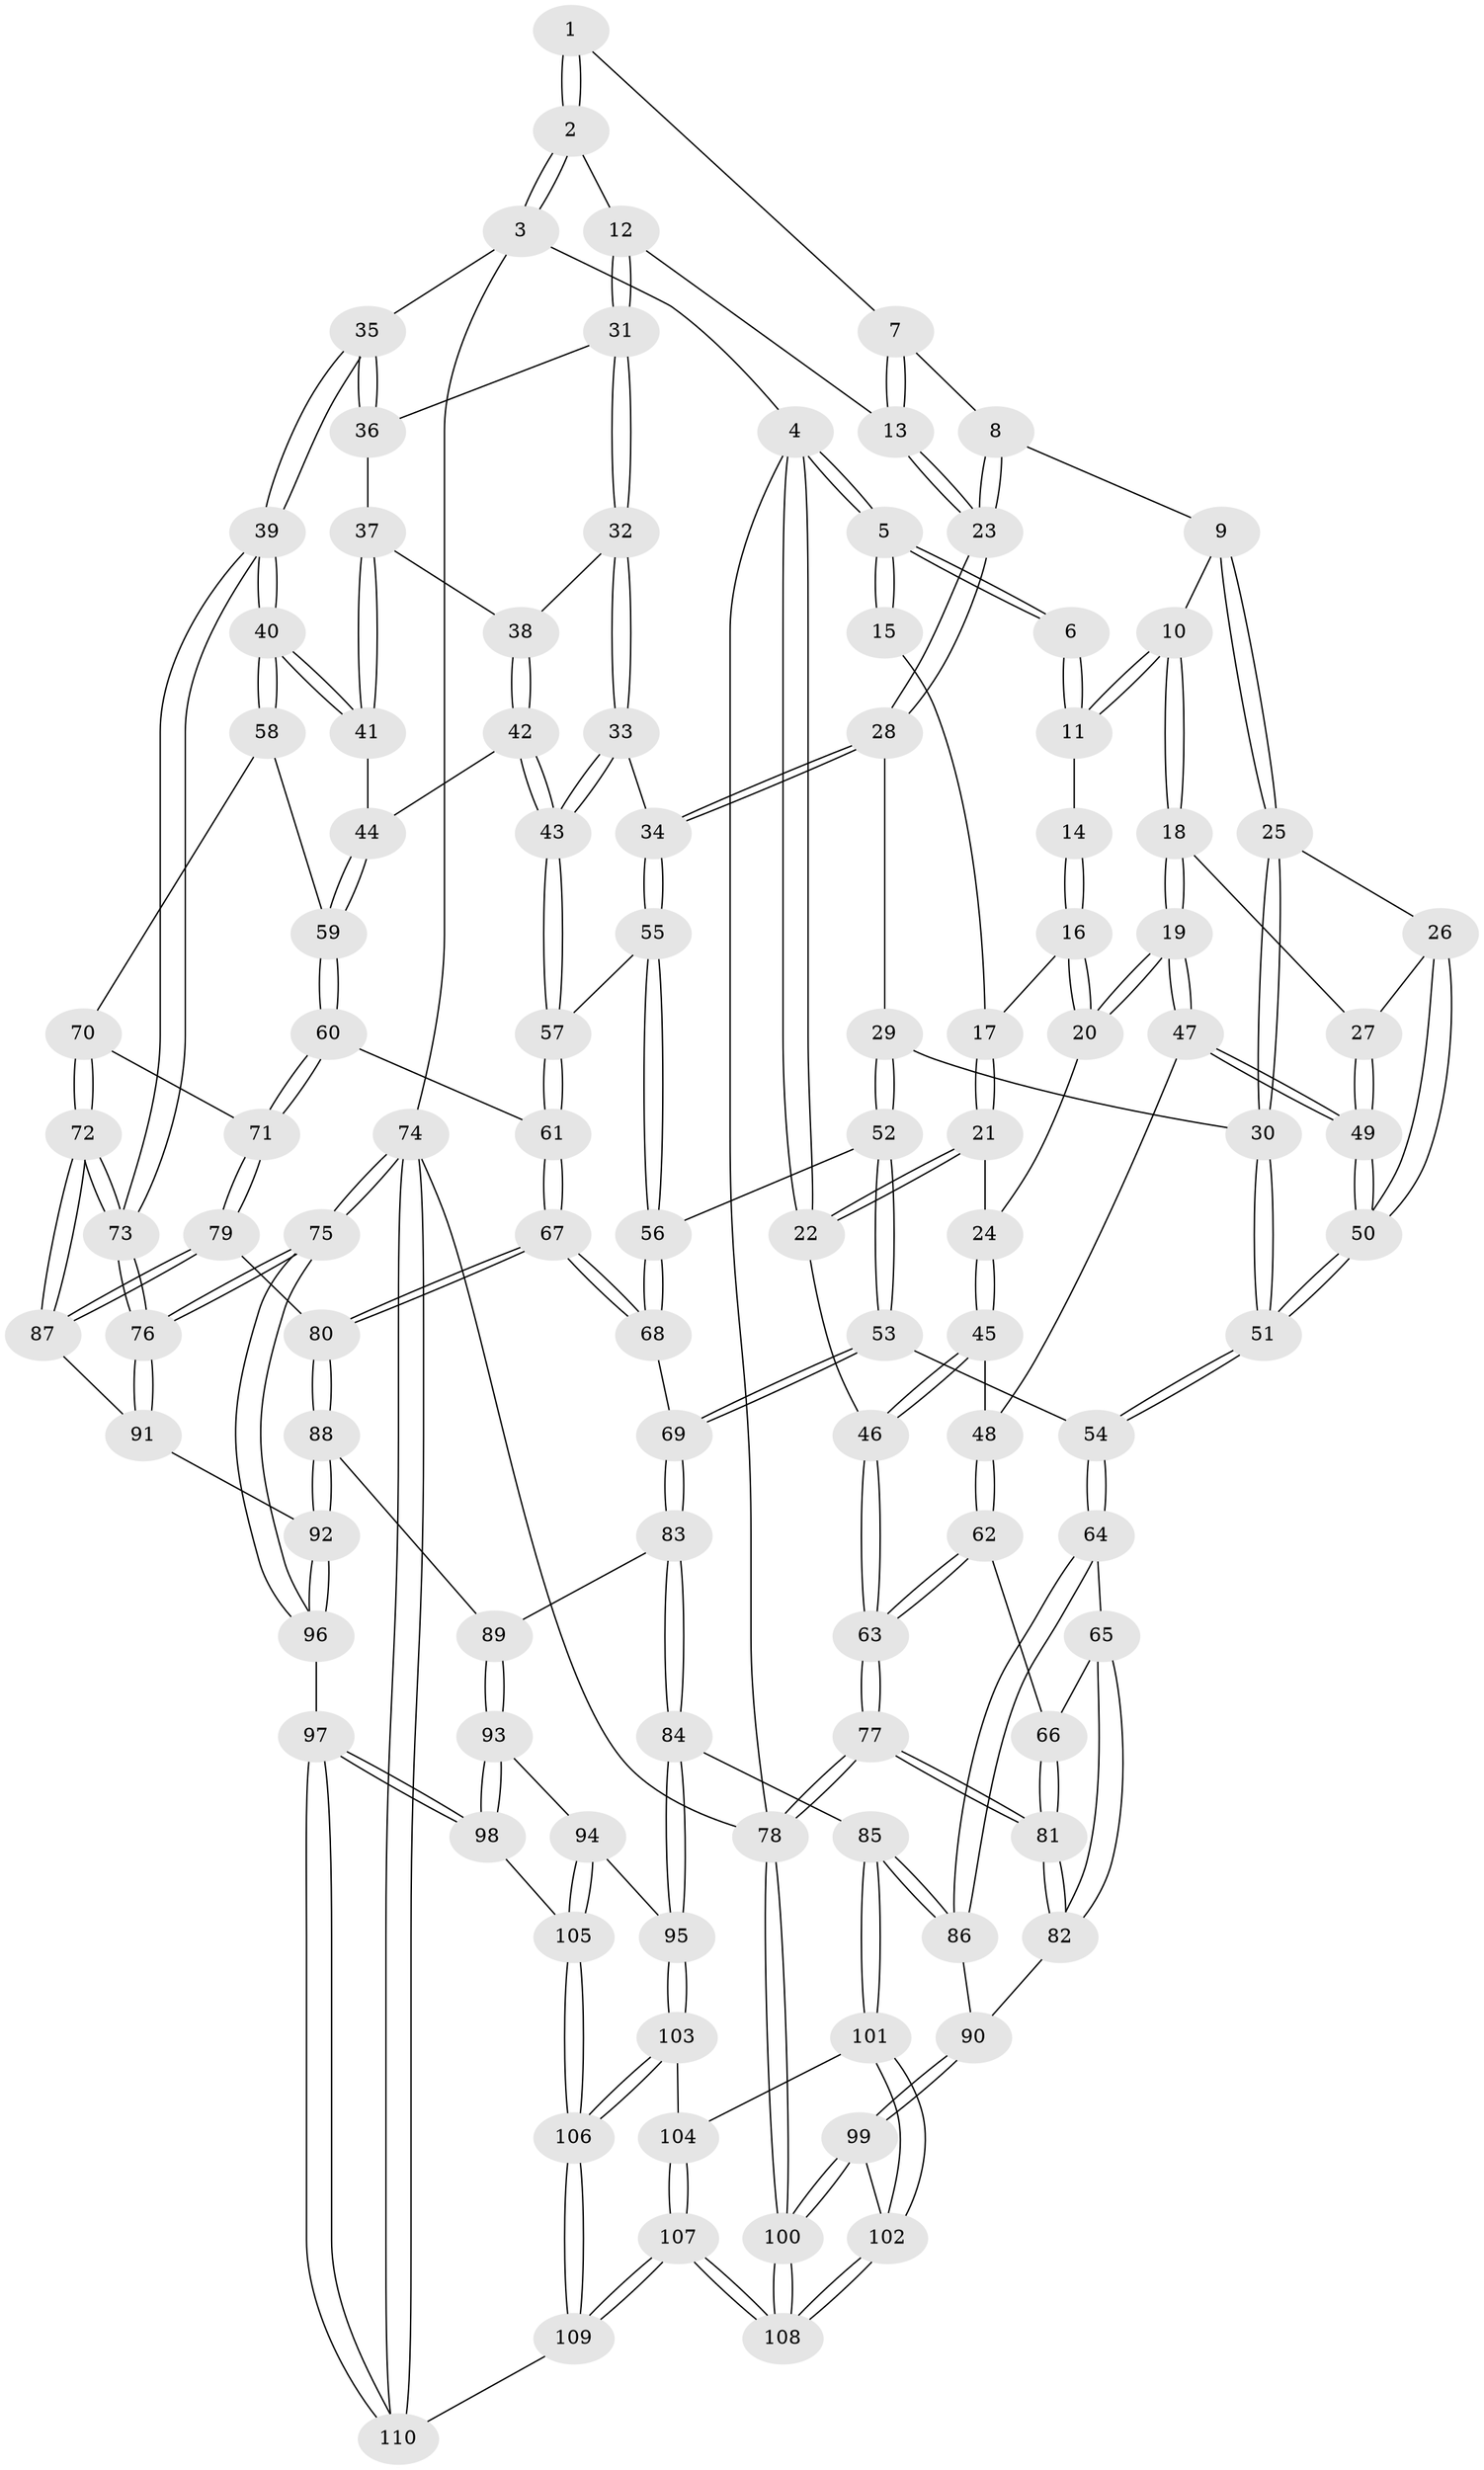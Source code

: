 // coarse degree distribution, {4: 0.32727272727272727, 3: 0.5818181818181818, 2: 0.07272727272727272, 6: 0.01818181818181818}
// Generated by graph-tools (version 1.1) at 2025/54/03/04/25 22:54:23]
// undirected, 110 vertices, 272 edges
graph export_dot {
  node [color=gray90,style=filled];
  1 [pos="+0.6034822144246645+0"];
  2 [pos="+0.8431585376665446+0"];
  3 [pos="+1+0"];
  4 [pos="+0+0"];
  5 [pos="+0+0"];
  6 [pos="+0.32842836309757534+0"];
  7 [pos="+0.5411807053222817+0.05448341336376701"];
  8 [pos="+0.44558649252610294+0.09674779252233372"];
  9 [pos="+0.36004379047484913+0.06284180848167965"];
  10 [pos="+0.32363211160284855+0.006038669749359834"];
  11 [pos="+0.3139434004966333+0"];
  12 [pos="+0.7591688778372242+0.035235216392723916"];
  13 [pos="+0.5782127906597737+0.11710342014496869"];
  14 [pos="+0.15391277488360816+0.07716460355140924"];
  15 [pos="+0.059556548293765464+0.02444331360018662"];
  16 [pos="+0.14717597583725772+0.11101969176419961"];
  17 [pos="+0.0676768154605493+0.1282202741687613"];
  18 [pos="+0.19379878199229628+0.231844348702288"];
  19 [pos="+0.1911607639357669+0.2322480077651106"];
  20 [pos="+0.17463960623634742+0.2235978336377141"];
  21 [pos="+0.025683681043362157+0.17731623967171178"];
  22 [pos="+0+0.18663683912786627"];
  23 [pos="+0.5476663230918427+0.24531857920131464"];
  24 [pos="+0.12818115738577582+0.2267717836083353"];
  25 [pos="+0.354854906910837+0.23838754008396645"];
  26 [pos="+0.30319537301163285+0.2548739715418863"];
  27 [pos="+0.24942485467777326+0.2458330392958453"];
  28 [pos="+0.5510835263088775+0.2675931670230673"];
  29 [pos="+0.49158966018085715+0.28778718738254244"];
  30 [pos="+0.4534590122985006+0.29174630745772295"];
  31 [pos="+0.7589740394688433+0.131790198728289"];
  32 [pos="+0.7489013119712653+0.16880702146754256"];
  33 [pos="+0.6966131250900909+0.2145706234456735"];
  34 [pos="+0.5896322865019014+0.28391846654340325"];
  35 [pos="+1+0.19887731371062548"];
  36 [pos="+0.9402802035762567+0.19073461971986685"];
  37 [pos="+0.8347879866980692+0.23482136730114864"];
  38 [pos="+0.8030592573054418+0.23029285524919552"];
  39 [pos="+1+0.28869310545301663"];
  40 [pos="+1+0.30179442194675943"];
  41 [pos="+0.9509827815469191+0.3237135848219817"];
  42 [pos="+0.8160361976202621+0.35898276850911875"];
  43 [pos="+0.8040704520795621+0.36412751239686786"];
  44 [pos="+0.8388925665718318+0.36130221930638945"];
  45 [pos="+0.06338819955810482+0.2973022486502535"];
  46 [pos="+0+0.33317081281900407"];
  47 [pos="+0.16228208918883724+0.3874522853538756"];
  48 [pos="+0.136706572025323+0.3983437837782158"];
  49 [pos="+0.24444687427952697+0.41968173133058373"];
  50 [pos="+0.2875207199596878+0.4407373678294476"];
  51 [pos="+0.3287343927578156+0.4869564962983798"];
  52 [pos="+0.4857312309253139+0.4487181455353159"];
  53 [pos="+0.40047496729717924+0.5153283754691107"];
  54 [pos="+0.33371229767254706+0.508504413754294"];
  55 [pos="+0.6511497741910249+0.4026611066104192"];
  56 [pos="+0.6024143882260397+0.45999530296867785"];
  57 [pos="+0.710223543345239+0.4238810486177034"];
  58 [pos="+0.9079146546391951+0.48938282431523644"];
  59 [pos="+0.8853945068370366+0.4811043059574623"];
  60 [pos="+0.7822250895981404+0.5082314911645286"];
  61 [pos="+0.7514837845768062+0.5038197723203968"];
  62 [pos="+0.10186699642275777+0.4297679770705485"];
  63 [pos="+0+0.4456175258220124"];
  64 [pos="+0.3095547333547752+0.5512376512974815"];
  65 [pos="+0.16728447334142618+0.5498352847853065"];
  66 [pos="+0.1386625244300667+0.5356431546584243"];
  67 [pos="+0.7190787725825122+0.6210555020802235"];
  68 [pos="+0.5733461395909762+0.5388784718865129"];
  69 [pos="+0.5235287932324814+0.5805397420366732"];
  70 [pos="+0.910265334503598+0.500918290564394"];
  71 [pos="+0.879152352345221+0.5992468380588911"];
  72 [pos="+1+0.6957913507136125"];
  73 [pos="+1+0.7107814018251968"];
  74 [pos="+1+1"];
  75 [pos="+1+1"];
  76 [pos="+1+0.8741085933998607"];
  77 [pos="+0+0.7360166335872881"];
  78 [pos="+0+1"];
  79 [pos="+0.8894590556809584+0.6548783228335298"];
  80 [pos="+0.722229058752568+0.6426534552014996"];
  81 [pos="+0+0.7355683303736832"];
  82 [pos="+0.11431129934761394+0.7503057554324459"];
  83 [pos="+0.53218105009943+0.702668294283854"];
  84 [pos="+0.48897635724271765+0.7309607191234803"];
  85 [pos="+0.34820450341616777+0.7499960679139936"];
  86 [pos="+0.30720830484020195+0.7132132428576506"];
  87 [pos="+0.9141136216909784+0.6750548923549038"];
  88 [pos="+0.689163008607178+0.7018939005677619"];
  89 [pos="+0.616254577438839+0.7224712969232796"];
  90 [pos="+0.12568670761329737+0.7533487395910847"];
  91 [pos="+0.8102757317278543+0.8224170307473234"];
  92 [pos="+0.7918170225467515+0.8340027251676542"];
  93 [pos="+0.6202261361990121+0.8162144151691394"];
  94 [pos="+0.5483601462348263+0.8892848159735304"];
  95 [pos="+0.5230195640226081+0.860479599496194"];
  96 [pos="+0.785731898529362+0.859086537896303"];
  97 [pos="+0.750697081145349+0.9153161320364338"];
  98 [pos="+0.6982674992382113+0.9045382457022971"];
  99 [pos="+0.13974826006676416+0.7920454182648812"];
  100 [pos="+0.03172330840764277+1"];
  101 [pos="+0.34929057303676414+0.8488111653570836"];
  102 [pos="+0.2200712432736688+0.9518974663208912"];
  103 [pos="+0.38818426694049196+0.8957053236310525"];
  104 [pos="+0.3808098417260217+0.8890115656903773"];
  105 [pos="+0.5590805108840657+0.9406093757532489"];
  106 [pos="+0.4965779824059958+1"];
  107 [pos="+0.15027461468223427+1"];
  108 [pos="+0.1022647614860139+1"];
  109 [pos="+0.49791416162199637+1"];
  110 [pos="+0.8060016687779286+1"];
  1 -- 2;
  1 -- 2;
  1 -- 7;
  2 -- 3;
  2 -- 3;
  2 -- 12;
  3 -- 4;
  3 -- 35;
  3 -- 74;
  4 -- 5;
  4 -- 5;
  4 -- 22;
  4 -- 22;
  4 -- 78;
  5 -- 6;
  5 -- 6;
  5 -- 15;
  5 -- 15;
  6 -- 11;
  6 -- 11;
  7 -- 8;
  7 -- 13;
  7 -- 13;
  8 -- 9;
  8 -- 23;
  8 -- 23;
  9 -- 10;
  9 -- 25;
  9 -- 25;
  10 -- 11;
  10 -- 11;
  10 -- 18;
  10 -- 18;
  11 -- 14;
  12 -- 13;
  12 -- 31;
  12 -- 31;
  13 -- 23;
  13 -- 23;
  14 -- 16;
  14 -- 16;
  15 -- 17;
  16 -- 17;
  16 -- 20;
  16 -- 20;
  17 -- 21;
  17 -- 21;
  18 -- 19;
  18 -- 19;
  18 -- 27;
  19 -- 20;
  19 -- 20;
  19 -- 47;
  19 -- 47;
  20 -- 24;
  21 -- 22;
  21 -- 22;
  21 -- 24;
  22 -- 46;
  23 -- 28;
  23 -- 28;
  24 -- 45;
  24 -- 45;
  25 -- 26;
  25 -- 30;
  25 -- 30;
  26 -- 27;
  26 -- 50;
  26 -- 50;
  27 -- 49;
  27 -- 49;
  28 -- 29;
  28 -- 34;
  28 -- 34;
  29 -- 30;
  29 -- 52;
  29 -- 52;
  30 -- 51;
  30 -- 51;
  31 -- 32;
  31 -- 32;
  31 -- 36;
  32 -- 33;
  32 -- 33;
  32 -- 38;
  33 -- 34;
  33 -- 43;
  33 -- 43;
  34 -- 55;
  34 -- 55;
  35 -- 36;
  35 -- 36;
  35 -- 39;
  35 -- 39;
  36 -- 37;
  37 -- 38;
  37 -- 41;
  37 -- 41;
  38 -- 42;
  38 -- 42;
  39 -- 40;
  39 -- 40;
  39 -- 73;
  39 -- 73;
  40 -- 41;
  40 -- 41;
  40 -- 58;
  40 -- 58;
  41 -- 44;
  42 -- 43;
  42 -- 43;
  42 -- 44;
  43 -- 57;
  43 -- 57;
  44 -- 59;
  44 -- 59;
  45 -- 46;
  45 -- 46;
  45 -- 48;
  46 -- 63;
  46 -- 63;
  47 -- 48;
  47 -- 49;
  47 -- 49;
  48 -- 62;
  48 -- 62;
  49 -- 50;
  49 -- 50;
  50 -- 51;
  50 -- 51;
  51 -- 54;
  51 -- 54;
  52 -- 53;
  52 -- 53;
  52 -- 56;
  53 -- 54;
  53 -- 69;
  53 -- 69;
  54 -- 64;
  54 -- 64;
  55 -- 56;
  55 -- 56;
  55 -- 57;
  56 -- 68;
  56 -- 68;
  57 -- 61;
  57 -- 61;
  58 -- 59;
  58 -- 70;
  59 -- 60;
  59 -- 60;
  60 -- 61;
  60 -- 71;
  60 -- 71;
  61 -- 67;
  61 -- 67;
  62 -- 63;
  62 -- 63;
  62 -- 66;
  63 -- 77;
  63 -- 77;
  64 -- 65;
  64 -- 86;
  64 -- 86;
  65 -- 66;
  65 -- 82;
  65 -- 82;
  66 -- 81;
  66 -- 81;
  67 -- 68;
  67 -- 68;
  67 -- 80;
  67 -- 80;
  68 -- 69;
  69 -- 83;
  69 -- 83;
  70 -- 71;
  70 -- 72;
  70 -- 72;
  71 -- 79;
  71 -- 79;
  72 -- 73;
  72 -- 73;
  72 -- 87;
  72 -- 87;
  73 -- 76;
  73 -- 76;
  74 -- 75;
  74 -- 75;
  74 -- 110;
  74 -- 110;
  74 -- 78;
  75 -- 76;
  75 -- 76;
  75 -- 96;
  75 -- 96;
  76 -- 91;
  76 -- 91;
  77 -- 78;
  77 -- 78;
  77 -- 81;
  77 -- 81;
  78 -- 100;
  78 -- 100;
  79 -- 80;
  79 -- 87;
  79 -- 87;
  80 -- 88;
  80 -- 88;
  81 -- 82;
  81 -- 82;
  82 -- 90;
  83 -- 84;
  83 -- 84;
  83 -- 89;
  84 -- 85;
  84 -- 95;
  84 -- 95;
  85 -- 86;
  85 -- 86;
  85 -- 101;
  85 -- 101;
  86 -- 90;
  87 -- 91;
  88 -- 89;
  88 -- 92;
  88 -- 92;
  89 -- 93;
  89 -- 93;
  90 -- 99;
  90 -- 99;
  91 -- 92;
  92 -- 96;
  92 -- 96;
  93 -- 94;
  93 -- 98;
  93 -- 98;
  94 -- 95;
  94 -- 105;
  94 -- 105;
  95 -- 103;
  95 -- 103;
  96 -- 97;
  97 -- 98;
  97 -- 98;
  97 -- 110;
  97 -- 110;
  98 -- 105;
  99 -- 100;
  99 -- 100;
  99 -- 102;
  100 -- 108;
  100 -- 108;
  101 -- 102;
  101 -- 102;
  101 -- 104;
  102 -- 108;
  102 -- 108;
  103 -- 104;
  103 -- 106;
  103 -- 106;
  104 -- 107;
  104 -- 107;
  105 -- 106;
  105 -- 106;
  106 -- 109;
  106 -- 109;
  107 -- 108;
  107 -- 108;
  107 -- 109;
  107 -- 109;
  109 -- 110;
}
